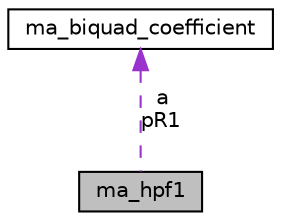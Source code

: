 digraph "ma_hpf1"
{
 // LATEX_PDF_SIZE
  edge [fontname="Helvetica",fontsize="10",labelfontname="Helvetica",labelfontsize="10"];
  node [fontname="Helvetica",fontsize="10",shape=record];
  Node1 [label="ma_hpf1",height=0.2,width=0.4,color="black", fillcolor="grey75", style="filled", fontcolor="black",tooltip=" "];
  Node2 -> Node1 [dir="back",color="darkorchid3",fontsize="10",style="dashed",label=" a\npR1" ,fontname="Helvetica"];
  Node2 [label="ma_biquad_coefficient",height=0.2,width=0.4,color="black", fillcolor="white", style="filled",URL="$unionma__biquad__coefficient.html",tooltip=" "];
}
